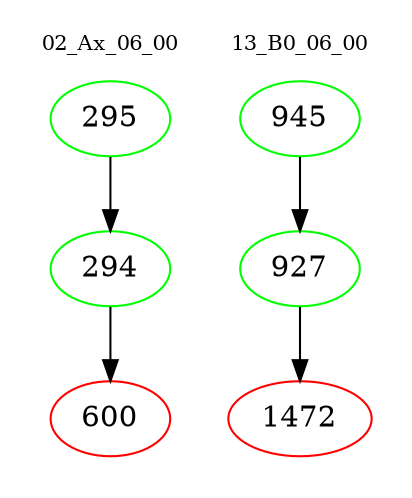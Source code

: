digraph{
subgraph cluster_0 {
color = white
label = "02_Ax_06_00";
fontsize=10;
T0_295 [label="295", color="green"]
T0_295 -> T0_294 [color="black"]
T0_294 [label="294", color="green"]
T0_294 -> T0_600 [color="black"]
T0_600 [label="600", color="red"]
}
subgraph cluster_1 {
color = white
label = "13_B0_06_00";
fontsize=10;
T1_945 [label="945", color="green"]
T1_945 -> T1_927 [color="black"]
T1_927 [label="927", color="green"]
T1_927 -> T1_1472 [color="black"]
T1_1472 [label="1472", color="red"]
}
}
